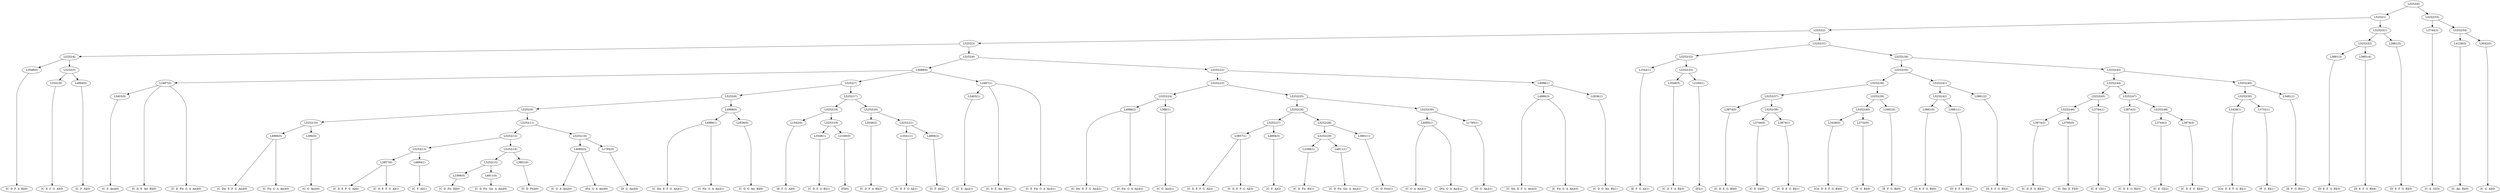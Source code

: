 digraph sample{
"L3548(0)"->"[C  D  F  A  B](0)"
"L3341(0)"->"[C  E  F  G  A](0)"
"L4894(0)"->"[C  F  A](0)"
"L5252(5)"->"L3341(0)"
"L5252(5)"->"L4894(0)"
"L5252(4)"->"L3548(0)"
"L5252(4)"->"L5252(5)"
"L3403(0)"->"[C  E  Ais](0)"
"L3487(0)"->"[C  D  E  Ais  B](0)"
"L3487(0)"->"[C  E  Fis  G  A  Ais](0)"
"L3487(0)"->"L3403(0)"
"L4986(0)"->"[C  Dis  E  F  G  Ais](0)"
"L4986(0)"->"[C  Fis  G  A  Ais](0)"
"L386(0)"->"[C  G  Ais](0)"
"L5252(10)"->"L4986(0)"
"L5252(10)"->"L386(0)"
"L3857(0)"->"[C  D  E  F  G  A](0)"
"L3857(0)"->"[C  D  E  F  G  A](1)"
"L4894(1)"->"[C  F  A](1)"
"L5252(13)"->"L3857(0)"
"L5252(13)"->"L4894(1)"
"L2366(0)"->"[C  D  Fis  B](0)"
"L4811(0)"->"[C  D  Fis  Gis  A  Ais](0)"
"L5252(15)"->"L2366(0)"
"L5252(15)"->"L4811(0)"
"L3801(0)"->"[C  D  Fis](0)"
"L5252(14)"->"L5252(15)"
"L5252(14)"->"L3801(0)"
"L5252(12)"->"L5252(13)"
"L5252(12)"->"L5252(14)"
"L4085(0)"->"[C  G  A  Ais](0)"
"L4085(0)"->"[Fis  G  A  Ais](0)"
"L1785(0)"->"[D  G  Ais](0)"
"L5252(16)"->"L4085(0)"
"L5252(16)"->"L1785(0)"
"L5252(11)"->"L5252(12)"
"L5252(11)"->"L5252(16)"
"L5252(9)"->"L5252(10)"
"L5252(9)"->"L5252(11)"
"L4986(1)"->"[C  Dis  E  F  G  Ais](1)"
"L4986(1)"->"[C  Fis  G  A  Ais](1)"
"L2836(0)"->"[C  D  G  Ais  B](0)"
"L4998(0)"->"L4986(1)"
"L4998(0)"->"L2836(0)"
"L5252(8)"->"L5252(9)"
"L5252(8)"->"L4998(0)"
"L1542(0)"->"[E  F  G  A](0)"
"L3548(1)"->"[C  D  F  A  B](1)"
"L2160(0)"->"[F](0)"
"L5252(19)"->"L3548(1)"
"L5252(19)"->"L2160(0)"
"L5252(18)"->"L1542(0)"
"L5252(18)"->"L5252(19)"
"L3548(2)"->"[C  D  F  A  B](2)"
"L3341(1)"->"[C  E  F  G  A](1)"
"L4894(2)"->"[C  F  A](2)"
"L5252(21)"->"L3341(1)"
"L5252(21)"->"L4894(2)"
"L5252(20)"->"L3548(2)"
"L5252(20)"->"L5252(21)"
"L5252(17)"->"L5252(18)"
"L5252(17)"->"L5252(20)"
"L5252(7)"->"L5252(8)"
"L5252(7)"->"L5252(17)"
"L3403(1)"->"[C  E  Ais](1)"
"L3487(1)"->"[C  D  E  Ais  B](1)"
"L3487(1)"->"[C  E  Fis  G  A  Ais](1)"
"L3487(1)"->"L3403(1)"
"L5088(0)"->"L3487(0)"
"L5088(0)"->"L5252(7)"
"L5088(0)"->"L3487(1)"
"L4986(2)"->"[C  Dis  E  F  G  Ais](2)"
"L4986(2)"->"[C  Fis  G  A  Ais](2)"
"L386(1)"->"[C  G  Ais](1)"
"L5252(24)"->"L4986(2)"
"L5252(24)"->"L386(1)"
"L3857(1)"->"[C  D  E  F  G  A](2)"
"L3857(1)"->"[C  D  E  F  G  A](3)"
"L4894(3)"->"[C  F  A](3)"
"L5252(27)"->"L3857(1)"
"L5252(27)"->"L4894(3)"
"L2366(1)"->"[C  D  Fis  B](1)"
"L4811(1)"->"[C  D  Fis  Gis  A  Ais](1)"
"L5252(29)"->"L2366(1)"
"L5252(29)"->"L4811(1)"
"L3801(1)"->"[C  D  Fis](1)"
"L5252(28)"->"L5252(29)"
"L5252(28)"->"L3801(1)"
"L5252(26)"->"L5252(27)"
"L5252(26)"->"L5252(28)"
"L4085(1)"->"[C  G  A  Ais](1)"
"L4085(1)"->"[Fis  G  A  Ais](1)"
"L1785(1)"->"[D  G  Ais](1)"
"L5252(30)"->"L4085(1)"
"L5252(30)"->"L1785(1)"
"L5252(25)"->"L5252(26)"
"L5252(25)"->"L5252(30)"
"L5252(23)"->"L5252(24)"
"L5252(23)"->"L5252(25)"
"L4986(3)"->"[C  Dis  E  F  G  Ais](3)"
"L4986(3)"->"[C  Fis  G  A  Ais](3)"
"L2836(1)"->"[C  D  G  Ais  B](1)"
"L4998(1)"->"L4986(3)"
"L4998(1)"->"L2836(1)"
"L5252(22)"->"L5252(23)"
"L5252(22)"->"L4998(1)"
"L5252(6)"->"L5088(0)"
"L5252(6)"->"L5252(22)"
"L5252(3)"->"L5252(4)"
"L5252(3)"->"L5252(6)"
"L1542(1)"->"[E  F  G  A](1)"
"L3548(3)"->"[C  D  F  A  B](3)"
"L2160(1)"->"[F](1)"
"L5252(33)"->"L3548(3)"
"L5252(33)"->"L2160(1)"
"L5252(32)"->"L1542(1)"
"L5252(32)"->"L5252(33)"
"L3874(0)"->"[C  D  E  G  B](0)"
"L3744(0)"->"[C  E  G](0)"
"L3874(1)"->"[C  D  E  G  B](1)"
"L5252(38)"->"L3744(0)"
"L5252(38)"->"L3874(1)"
"L5252(37)"->"L3874(0)"
"L5252(37)"->"L5252(38)"
"L3428(0)"->"[Cis  D  E  F  G  B](0)"
"L3732(0)"->"[F  G  B](0)"
"L5252(40)"->"L3428(0)"
"L5252(40)"->"L3732(0)"
"L3481(0)"->"[E  F  G  B](0)"
"L5252(39)"->"L5252(40)"
"L5252(39)"->"L3481(0)"
"L5252(36)"->"L5252(37)"
"L5252(36)"->"L5252(39)"
"L3881(0)"->"[D  E  F  G  B](0)"
"L3881(1)"->"[D  E  F  G  B](1)"
"L5252(42)"->"L3881(0)"
"L5252(42)"->"L3881(1)"
"L3881(2)"->"[D  E  F  G  B](2)"
"L5252(41)"->"L5252(42)"
"L5252(41)"->"L3881(2)"
"L5252(35)"->"L5252(36)"
"L5252(35)"->"L5252(41)"
"L3874(2)"->"[C  D  E  G  B](2)"
"L3795(0)"->"[C  Dis  E  F](0)"
"L5252(46)"->"L3874(2)"
"L5252(46)"->"L3795(0)"
"L3744(1)"->"[C  E  G](1)"
"L5252(45)"->"L5252(46)"
"L5252(45)"->"L3744(1)"
"L3874(3)"->"[C  D  E  G  B](3)"
"L3744(2)"->"[C  E  G](2)"
"L3874(4)"->"[C  D  E  G  B](4)"
"L5252(48)"->"L3744(2)"
"L5252(48)"->"L3874(4)"
"L5252(47)"->"L3874(3)"
"L5252(47)"->"L5252(48)"
"L5252(44)"->"L5252(45)"
"L5252(44)"->"L5252(47)"
"L3428(1)"->"[Cis  D  E  F  G  B](1)"
"L3732(1)"->"[F  G  B](1)"
"L5252(50)"->"L3428(1)"
"L5252(50)"->"L3732(1)"
"L3481(1)"->"[E  F  G  B](1)"
"L5252(49)"->"L5252(50)"
"L5252(49)"->"L3481(1)"
"L5252(43)"->"L5252(44)"
"L5252(43)"->"L5252(49)"
"L5252(34)"->"L5252(35)"
"L5252(34)"->"L5252(43)"
"L5252(31)"->"L5252(32)"
"L5252(31)"->"L5252(34)"
"L5252(2)"->"L5252(3)"
"L5252(2)"->"L5252(31)"
"L3881(3)"->"[D  E  F  G  B](3)"
"L3881(4)"->"[D  E  F  G  B](4)"
"L5252(52)"->"L3881(3)"
"L5252(52)"->"L3881(4)"
"L3881(5)"->"[D  E  F  G  B](5)"
"L5252(51)"->"L5252(52)"
"L5252(51)"->"L3881(5)"
"L5252(1)"->"L5252(2)"
"L5252(1)"->"L5252(51)"
"L3744(3)"->"[C  E  G](3)"
"L4129(0)"->"[C  Ais  B](0)"
"L3042(0)"->"[C  G  A](0)"
"L5252(54)"->"L4129(0)"
"L5252(54)"->"L3042(0)"
"L5252(53)"->"L3744(3)"
"L5252(53)"->"L5252(54)"
"L5252(0)"->"L5252(1)"
"L5252(0)"->"L5252(53)"
{rank = min; "L5252(0)"}
{rank = same; "L5252(1)"; "L5252(53)";}
{rank = same; "L5252(2)"; "L5252(51)"; "L3744(3)"; "L5252(54)";}
{rank = same; "L5252(3)"; "L5252(31)"; "L5252(52)"; "L3881(5)"; "L4129(0)"; "L3042(0)";}
{rank = same; "L5252(4)"; "L5252(6)"; "L5252(32)"; "L5252(34)"; "L3881(3)"; "L3881(4)";}
{rank = same; "L3548(0)"; "L5252(5)"; "L5088(0)"; "L5252(22)"; "L1542(1)"; "L5252(33)"; "L5252(35)"; "L5252(43)";}
{rank = same; "L3341(0)"; "L4894(0)"; "L3487(0)"; "L5252(7)"; "L3487(1)"; "L5252(23)"; "L4998(1)"; "L3548(3)"; "L2160(1)"; "L5252(36)"; "L5252(41)"; "L5252(44)"; "L5252(49)";}
{rank = same; "L3403(0)"; "L5252(8)"; "L5252(17)"; "L3403(1)"; "L5252(24)"; "L5252(25)"; "L4986(3)"; "L2836(1)"; "L5252(37)"; "L5252(39)"; "L5252(42)"; "L3881(2)"; "L5252(45)"; "L5252(47)"; "L5252(50)"; "L3481(1)";}
{rank = same; "L5252(9)"; "L4998(0)"; "L5252(18)"; "L5252(20)"; "L4986(2)"; "L386(1)"; "L5252(26)"; "L5252(30)"; "L3874(0)"; "L5252(38)"; "L5252(40)"; "L3481(0)"; "L3881(0)"; "L3881(1)"; "L5252(46)"; "L3744(1)"; "L3874(3)"; "L5252(48)"; "L3428(1)"; "L3732(1)";}
{rank = same; "L5252(10)"; "L5252(11)"; "L4986(1)"; "L2836(0)"; "L1542(0)"; "L5252(19)"; "L3548(2)"; "L5252(21)"; "L5252(27)"; "L5252(28)"; "L4085(1)"; "L1785(1)"; "L3744(0)"; "L3874(1)"; "L3428(0)"; "L3732(0)"; "L3874(2)"; "L3795(0)"; "L3744(2)"; "L3874(4)";}
{rank = same; "L4986(0)"; "L386(0)"; "L5252(12)"; "L5252(16)"; "L3548(1)"; "L2160(0)"; "L3341(1)"; "L4894(2)"; "L3857(1)"; "L4894(3)"; "L5252(29)"; "L3801(1)";}
{rank = same; "L5252(13)"; "L5252(14)"; "L4085(0)"; "L1785(0)"; "L2366(1)"; "L4811(1)";}
{rank = same; "L3857(0)"; "L4894(1)"; "L5252(15)"; "L3801(0)";}
{rank = same; "L2366(0)"; "L4811(0)";}
{rank = max; "[C  Ais  B](0)"; "[C  D  E  Ais  B](0)"; "[C  D  E  Ais  B](1)"; "[C  D  E  F  G  A](0)"; "[C  D  E  F  G  A](1)"; "[C  D  E  F  G  A](2)"; "[C  D  E  F  G  A](3)"; "[C  D  E  G  B](0)"; "[C  D  E  G  B](1)"; "[C  D  E  G  B](2)"; "[C  D  E  G  B](3)"; "[C  D  E  G  B](4)"; "[C  D  F  A  B](0)"; "[C  D  F  A  B](1)"; "[C  D  F  A  B](2)"; "[C  D  F  A  B](3)"; "[C  D  Fis  B](0)"; "[C  D  Fis  B](1)"; "[C  D  Fis  Gis  A  Ais](0)"; "[C  D  Fis  Gis  A  Ais](1)"; "[C  D  Fis](0)"; "[C  D  Fis](1)"; "[C  D  G  Ais  B](0)"; "[C  D  G  Ais  B](1)"; "[C  Dis  E  F  G  Ais](0)"; "[C  Dis  E  F  G  Ais](1)"; "[C  Dis  E  F  G  Ais](2)"; "[C  Dis  E  F  G  Ais](3)"; "[C  Dis  E  F](0)"; "[C  E  Ais](0)"; "[C  E  Ais](1)"; "[C  E  F  G  A](0)"; "[C  E  F  G  A](1)"; "[C  E  Fis  G  A  Ais](0)"; "[C  E  Fis  G  A  Ais](1)"; "[C  E  G](0)"; "[C  E  G](1)"; "[C  E  G](2)"; "[C  E  G](3)"; "[C  F  A](0)"; "[C  F  A](1)"; "[C  F  A](2)"; "[C  F  A](3)"; "[C  Fis  G  A  Ais](0)"; "[C  Fis  G  A  Ais](1)"; "[C  Fis  G  A  Ais](2)"; "[C  Fis  G  A  Ais](3)"; "[C  G  A  Ais](0)"; "[C  G  A  Ais](1)"; "[C  G  A](0)"; "[C  G  Ais](0)"; "[C  G  Ais](1)"; "[Cis  D  E  F  G  B](0)"; "[Cis  D  E  F  G  B](1)"; "[D  E  F  G  B](0)"; "[D  E  F  G  B](1)"; "[D  E  F  G  B](2)"; "[D  E  F  G  B](3)"; "[D  E  F  G  B](4)"; "[D  E  F  G  B](5)"; "[D  G  Ais](0)"; "[D  G  Ais](1)"; "[E  F  G  A](0)"; "[E  F  G  A](1)"; "[E  F  G  B](0)"; "[E  F  G  B](1)"; "[F  G  B](0)"; "[F  G  B](1)"; "[F](0)"; "[F](1)"; "[Fis  G  A  Ais](0)"; "[Fis  G  A  Ais](1)";}
}